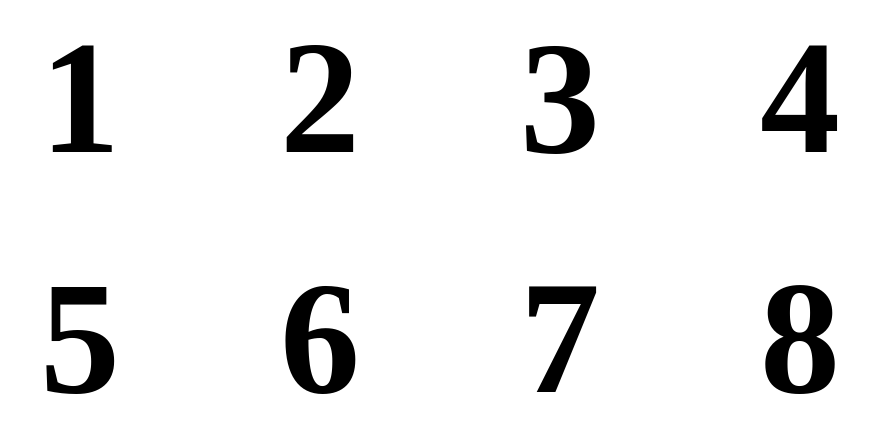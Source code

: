 <mxfile version="27.0.9">
  <diagram name="Page-1" id="GCxg4CPePT4O03we_kSc">
    <mxGraphModel dx="1426" dy="961" grid="1" gridSize="10" guides="1" tooltips="1" connect="1" arrows="1" fold="1" page="1" pageScale="1" pageWidth="850" pageHeight="1100" math="0" shadow="0">
      <root>
        <mxCell id="0" />
        <mxCell id="1" parent="0" />
        <mxCell id="0Hy7rbUaXcPB0iDyUKGK-1" value="1" style="ellipse;whiteSpace=wrap;html=1;aspect=fixed;fontFamily=Tahoma;fontSize=80;fontStyle=1;verticalAlign=middle;spacing=2;spacingBottom=6;strokeColor=none;" parent="1" vertex="1">
          <mxGeometry x="200" y="200" width="80" height="80" as="geometry" />
        </mxCell>
        <mxCell id="0Hy7rbUaXcPB0iDyUKGK-2" value="3" style="ellipse;whiteSpace=wrap;html=1;aspect=fixed;fontFamily=Tahoma;fontSize=80;fontStyle=1;verticalAlign=middle;spacing=2;spacingBottom=6;strokeColor=none;" parent="1" vertex="1">
          <mxGeometry x="440" y="200" width="80" height="80" as="geometry" />
        </mxCell>
        <mxCell id="0Hy7rbUaXcPB0iDyUKGK-3" value="2" style="ellipse;whiteSpace=wrap;html=1;aspect=fixed;fontFamily=Tahoma;fontSize=80;fontStyle=1;verticalAlign=middle;spacing=2;spacingBottom=6;strokeColor=none;" parent="1" vertex="1">
          <mxGeometry x="320" y="200" width="80" height="80" as="geometry" />
        </mxCell>
        <mxCell id="0Hy7rbUaXcPB0iDyUKGK-4" value="4" style="ellipse;whiteSpace=wrap;html=1;aspect=fixed;fontFamily=Tahoma;fontSize=80;fontStyle=1;verticalAlign=middle;spacing=2;spacingBottom=6;strokeColor=none;" parent="1" vertex="1">
          <mxGeometry x="560" y="200" width="80" height="80" as="geometry" />
        </mxCell>
        <mxCell id="0Hy7rbUaXcPB0iDyUKGK-5" value="6" style="ellipse;whiteSpace=wrap;html=1;aspect=fixed;fontFamily=Tahoma;fontSize=80;fontStyle=1;verticalAlign=middle;spacing=2;spacingBottom=6;strokeColor=none;" parent="1" vertex="1">
          <mxGeometry x="320" y="320" width="80" height="80" as="geometry" />
        </mxCell>
        <mxCell id="0Hy7rbUaXcPB0iDyUKGK-6" value="7" style="ellipse;whiteSpace=wrap;html=1;aspect=fixed;fontFamily=Tahoma;fontSize=80;fontStyle=1;verticalAlign=middle;spacing=2;spacingBottom=6;strokeColor=none;" parent="1" vertex="1">
          <mxGeometry x="440" y="320" width="80" height="80" as="geometry" />
        </mxCell>
        <mxCell id="0Hy7rbUaXcPB0iDyUKGK-8" value="8" style="ellipse;whiteSpace=wrap;html=1;aspect=fixed;fontFamily=Tahoma;fontSize=80;fontStyle=1;verticalAlign=middle;spacing=2;spacingBottom=6;strokeColor=none;" parent="1" vertex="1">
          <mxGeometry x="560" y="320" width="80" height="80" as="geometry" />
        </mxCell>
        <mxCell id="0Hy7rbUaXcPB0iDyUKGK-9" value="5" style="ellipse;whiteSpace=wrap;html=1;aspect=fixed;fontFamily=Tahoma;fontSize=80;fontStyle=1;verticalAlign=middle;spacing=2;spacingBottom=6;strokeColor=none;" parent="1" vertex="1">
          <mxGeometry x="200" y="320" width="80" height="80" as="geometry" />
        </mxCell>
      </root>
    </mxGraphModel>
  </diagram>
</mxfile>
